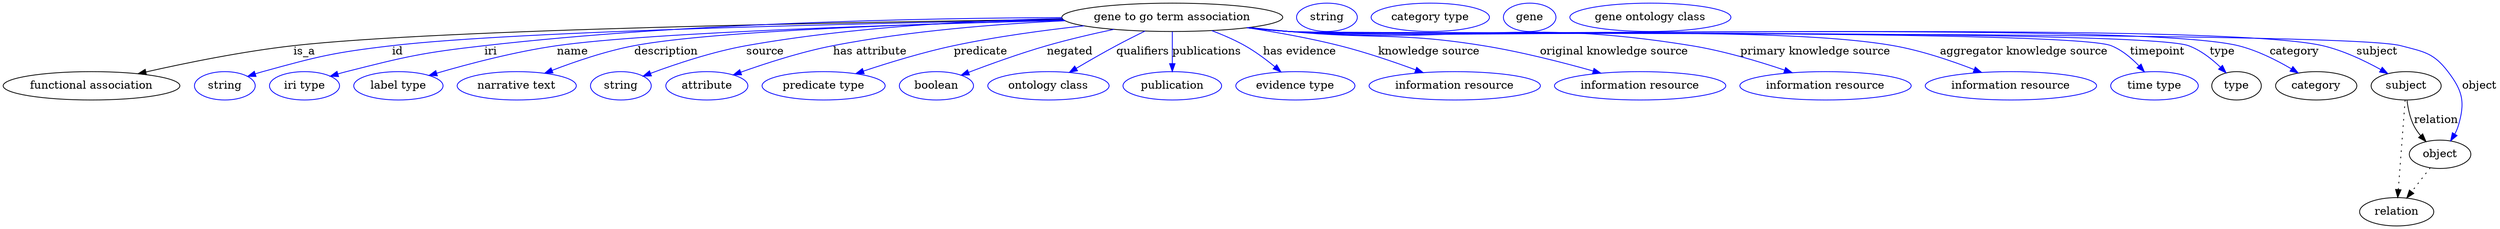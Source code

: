 digraph {
	graph [bb="0,0,3157.8,283"];
	node [label="\N"];
	"gene to go term association"	[height=0.5,
		label="gene to go term association",
		pos="1478.8,265",
		width=3.8816];
	"functional association"	[height=0.5,
		pos="111.79,178",
		width=3.1053];
	"gene to go term association" -> "functional association"	[label=is_a,
		lp="380.79,221.5",
		pos="e,170.62,193.36 1340.1,262.44 1085.1,259.11 551.16,249.84 366.79,229 303.12,221.8 231.61,207.2 180.55,195.63"];
	id	[color=blue,
		height=0.5,
		label=string,
		pos="279.79,178",
		width=1.0652];
	"gene to go term association" -> id	[color=blue,
		label=id,
		lp="498.79,221.5",
		pos="e,308.77,190.01 1340.8,261.89 1109.1,257.87 651.86,247.82 491.79,229 417.95,220.32 399.46,215.79 327.79,196 324.68,195.14 321.48,\
194.18 318.28,193.17",
		style=solid];
	iri	[color=blue,
		height=0.5,
		label="iri type",
		pos="380.79,178",
		width=1.2277];
	"gene to go term association" -> iri	[color=blue,
		label=iri,
		lp="616.79,221.5",
		pos="e,413.4,190.16 1338.9,264.65 1166.6,264.01 865.25,258.18 608.79,229 530.15,220.05 510.51,215.46 433.79,196 430.36,195.13 426.83,\
194.16 423.29,193.14",
		style=solid];
	name	[color=blue,
		height=0.5,
		label="label type",
		pos="499.79,178",
		width=1.5707];
	"gene to go term association" -> name	[color=blue,
		label=name,
		lp="720.79,221.5",
		pos="e,538.61,191.15 1342.1,261.06 1152.8,256.42 820.49,246.16 700.79,229 647.96,221.43 588.82,205.83 548.45,194.06",
		style=solid];
	description	[color=blue,
		height=0.5,
		label="narrative text",
		pos="649.79,178",
		width=2.0943];
	"gene to go term association" -> description	[color=blue,
		label=description,
		lp="838.29,221.5",
		pos="e,684.94,193.93 1341.8,261.39 1173.6,257.42 898.31,248.18 797.79,229 762.13,222.19 723.29,208.83 694.35,197.64",
		style=solid];
	source	[color=blue,
		height=0.5,
		label=string,
		pos="781.79,178",
		width=1.0652];
	"gene to go term association" -> source	[color=blue,
		label=source,
		lp="963.79,221.5",
		pos="e,810.06,190.4 1339.3,263.49 1229.9,261.04 1074.1,253.01 939.79,229 897.75,221.48 851.34,205.87 819.77,194.08",
		style=solid];
	"has attribute"	[color=blue,
		height=0.5,
		label=attribute,
		pos="889.79,178",
		width=1.4443];
	"gene to go term association" -> "has attribute"	[color=blue,
		label="has attribute",
		lp="1096.8,221.5",
		pos="e,923.25,191.85 1343,260.6 1258.1,256.59 1146.8,247.87 1049.8,229 1009.3,221.12 964.54,206.62 932.7,195.26",
		style=solid];
	predicate	[color=blue,
		height=0.5,
		label="predicate type",
		pos="1037.8,178",
		width=2.1665];
	"gene to go term association" -> predicate	[color=blue,
		label=predicate,
		lp="1235.8,221.5",
		pos="e,1078.4,193.49 1366.5,254.2 1315.9,248.66 1255.5,240.49 1201.8,229 1163,220.7 1120.2,207.5 1088,196.75",
		style=solid];
	negated	[color=blue,
		height=0.5,
		label=boolean,
		pos="1180.8,178",
		width=1.2999];
	"gene to go term association" -> negated	[color=blue,
		label=negated,
		lp="1348.8,221.5",
		pos="e,1211.9,191.48 1404.3,249.67 1377.5,243.96 1347.1,236.88 1319.8,229 1286.2,219.31 1249,205.77 1221.5,195.22",
		style=solid];
	qualifiers	[color=blue,
		height=0.5,
		label="ontology class",
		pos="1321.8,178",
		width=2.1304];
	"gene to go term association" -> qualifiers	[color=blue,
		label=qualifiers,
		lp="1441.3,221.5",
		pos="e,1348.3,195.02 1444.2,247.56 1432.6,241.85 1419.5,235.3 1407.8,229 1390.9,219.92 1372.4,209.3 1357,200.19",
		style=solid];
	publications	[color=blue,
		height=0.5,
		label=publication,
		pos="1478.8,178",
		width=1.7332];
	"gene to go term association" -> publications	[color=blue,
		label=publications,
		lp="1522.8,221.5",
		pos="e,1478.8,196.18 1478.8,246.8 1478.8,235.16 1478.8,219.55 1478.8,206.24",
		style=solid];
	"has evidence"	[color=blue,
		height=0.5,
		label="evidence type",
		pos="1634.8,178",
		width=2.0943];
	"gene to go term association" -> "has evidence"	[color=blue,
		label="has evidence",
		lp="1640.3,221.5",
		pos="e,1616.5,195.69 1528.7,248.11 1542.7,242.83 1557.7,236.39 1570.8,229 1584.1,221.48 1597.7,211.34 1608.8,202.15",
		style=solid];
	"knowledge source"	[color=blue,
		height=0.5,
		label="information resource",
		pos="1836.8,178",
		width=3.015];
	"gene to go term association" -> "knowledge source"	[color=blue,
		label="knowledge source",
		lp="1804.3,221.5",
		pos="e,1796.7,194.73 1573.7,251.78 1610.5,246.14 1652.9,238.55 1690.8,229 1723.4,220.77 1759.2,208.57 1787.2,198.28",
		style=solid];
	"original knowledge source"	[color=blue,
		height=0.5,
		label="information resource",
		pos="2071.8,178",
		width=3.015];
	"gene to go term association" -> "original knowledge source"	[color=blue,
		label="original knowledge source",
		lp="2038.8,221.5",
		pos="e,2022,194.06 1577.3,252.19 1594.1,250.34 1611.5,248.53 1627.8,247 1736.5,236.81 1765,246.37 1872.8,229 1920.3,221.35 1973.1,207.85 \
2012.3,196.81",
		style=solid];
	"primary knowledge source"	[color=blue,
		height=0.5,
		label="information resource",
		pos="2306.8,178",
		width=3.015];
	"gene to go term association" -> "primary knowledge source"	[color=blue,
		label="primary knowledge source",
		lp="2293.8,221.5",
		pos="e,2264.5,194.66 1574.9,251.92 1592.5,250.03 1610.7,248.28 1627.8,247 1853.5,230.16 1913.3,265.22 2136.8,229 2177.3,222.44 2221.7,\
209.15 2255,197.92",
		style=solid];
	"aggregator knowledge source"	[color=blue,
		height=0.5,
		label="information resource",
		pos="2541.8,178",
		width=3.015];
	"gene to go term association" -> "aggregator knowledge source"	[color=blue,
		label="aggregator knowledge source",
		lp="2558.3,221.5",
		pos="e,2504.6,194.95 1574.5,251.8 1592.2,249.9 1610.5,248.19 1627.8,247 1797.4,235.35 2225.3,258.38 2392.8,229 2428,222.82 2466.3,209.84 \
2495.2,198.66",
		style=solid];
	timepoint	[color=blue,
		height=0.5,
		label="time type",
		pos="2723.8,178",
		width=1.5346];
	"gene to go term association" -> timepoint	[color=blue,
		label=timepoint,
		lp="2727.8,221.5",
		pos="e,2710.9,195.9 1574.1,251.75 1591.9,249.85 1610.4,248.14 1627.8,247 1685.5,243.22 2615,250.32 2668.8,229 2682.2,223.67 2694.4,213.43 \
2703.9,203.59",
		style=solid];
	type	[height=0.5,
		pos="2827.8,178",
		width=0.86659];
	"gene to go term association" -> type	[color=blue,
		label=type,
		lp="2809.8,221.5",
		pos="e,2814.5,194.47 1573.7,251.77 1591.6,249.86 1610.3,248.14 1627.8,247 1690.9,242.91 2707.4,250.77 2766.8,229 2782.1,223.39 2796.4,\
212.18 2807.2,201.79",
		style=solid];
	category	[height=0.5,
		pos="2928.8,178",
		width=1.4263];
	"gene to go term association" -> category	[color=blue,
		label=category,
		lp="2901.3,221.5",
		pos="e,2906,194.31 1573.6,251.76 1591.6,249.84 1610.3,248.13 1627.8,247 1761.1,238.42 2700.1,260.92 2829.8,229 2853.7,223.11 2878.5,210.6 \
2897.3,199.57",
		style=solid];
	subject	[height=0.5,
		pos="3042.8,178",
		width=1.2277];
	"gene to go term association" -> subject	[color=blue,
		label=subject,
		lp="3005.8,221.5",
		pos="e,3019.4,193.6 1573.6,251.74 1591.6,249.83 1610.3,248.12 1627.8,247 1773,237.74 2795.1,261.77 2936.8,229 2962.9,222.96 2990.2,209.88 \
3010.6,198.62",
		style=solid];
	object	[height=0.5,
		pos="3085.8,91",
		width=1.0832];
	"gene to go term association" -> object	[color=blue,
		label=object,
		lp="3135.8,178",
		pos="e,3099.2,108.09 1573.6,251.73 1591.6,249.82 1610.3,248.11 1627.8,247 1705.9,242.06 2960.1,248.95 3035.8,229 3065.2,221.24 3077.3,\
220.19 3095.8,196 3114.7,171.2 3117.7,156.9 3108.8,127 3107.8,123.55 3106.3,120.13 3104.5,116.85",
		style=solid];
	association_type	[color=blue,
		height=0.5,
		label=string,
		pos="1674.8,265",
		width=1.0652];
	association_category	[color=blue,
		height=0.5,
		label="category type",
		pos="1805.8,265",
		width=2.0762];
	subject -> object	[label=relation,
		lp="3080.8,134.5",
		pos="e,3067.9,107.23 3043.9,159.55 3045.1,149.57 3047.6,137.07 3052.8,127 3055,122.68 3057.9,118.52 3061.1,114.66"];
	relation	[height=0.5,
		pos="3030.8,18",
		width=1.2999];
	subject -> relation	[pos="e,3032.1,36.188 3041.5,159.79 3039.4,132.48 3035.3,78.994 3032.9,46.38",
		style=dotted];
	"gene to go term association_subject"	[color=blue,
		height=0.5,
		label=gene,
		pos="1931.8,265",
		width=0.92075];
	object -> relation	[pos="e,3043.6,35.54 3073.3,73.889 3066.4,64.939 3057.6,53.617 3049.8,43.584",
		style=dotted];
	"gene to go term association_object"	[color=blue,
		height=0.5,
		label="gene ontology class",
		pos="2084.8,265",
		width=2.8345];
}
